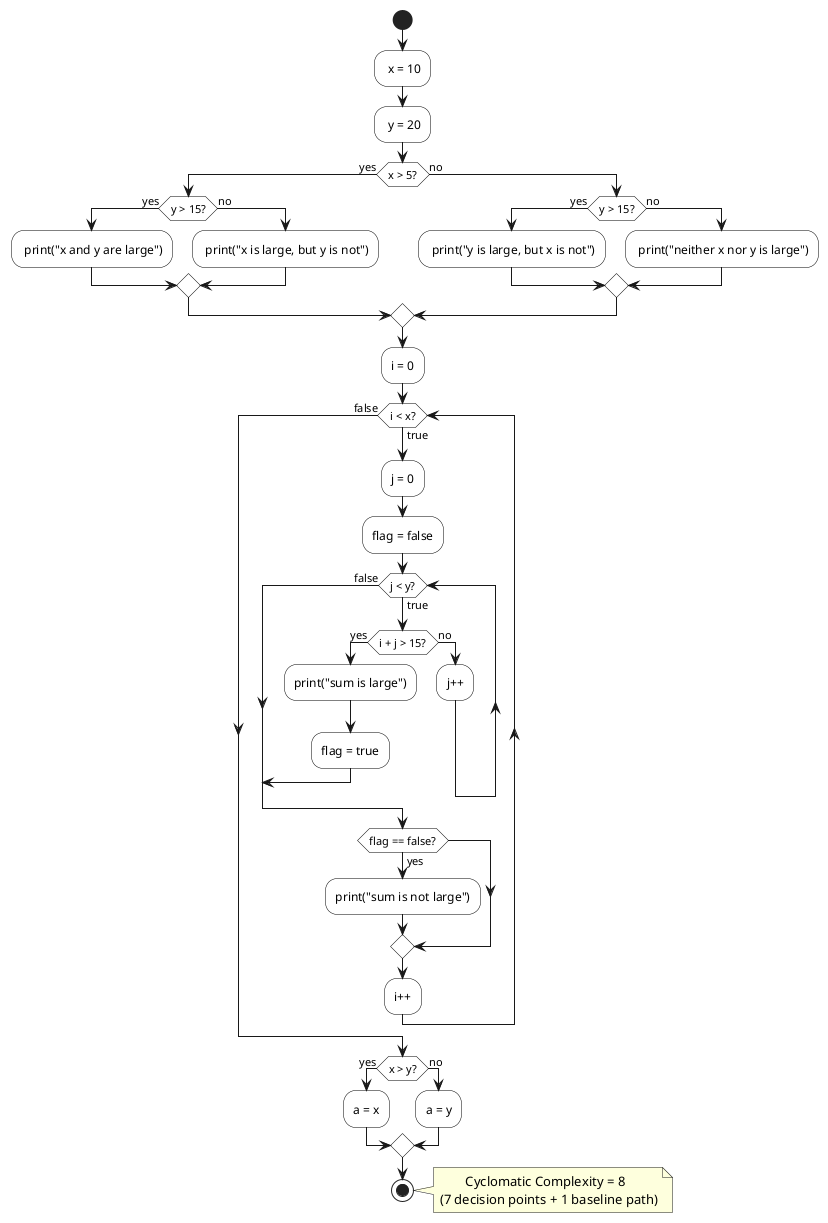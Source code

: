 @startuml CFG_myFunction
skinparam backgroundColor white
skinparam shadowing false
skinparam defaultTextAlignment center
skinparam activity {
  BackgroundColor white
  BorderColor black
  RoundCorner 15
}
skinparam activityDiamond {
  BackgroundColor white
  BorderColor black
  RoundCorner 20
}

start
: x = 10;
: y = 20;

if (x > 5?) then (yes)
  if (y > 15?) then (yes)
    : print("x and y are large");
  else (no)
    : print("x is large, but y is not");
  endif
else (no)
  if (y > 15?) then (yes)
    : print("y is large, but x is not");
  else (no)
    : print("neither x nor y is large");
  endif
endif

:i = 0;
while (i < x?) is (true)
  :j = 0;
  :flag = false;
  while (j < y?) is (true)
    if (i + j > 15?) then (yes)
      :print("sum is large");
      :flag = true;
      break
    else (no)
      :j++;
    endif
  endwhile (false)

  if (flag == false?) then (yes)
    :print("sum is not large");
  endif

  :i++;
endwhile (false)

if (x > y?) then (yes)
  :a = x;
else (no)
  :a = y;
endif

stop

note right
  Cyclomatic Complexity = 8  
  (7 decision points + 1 baseline path)
end note
@enduml
